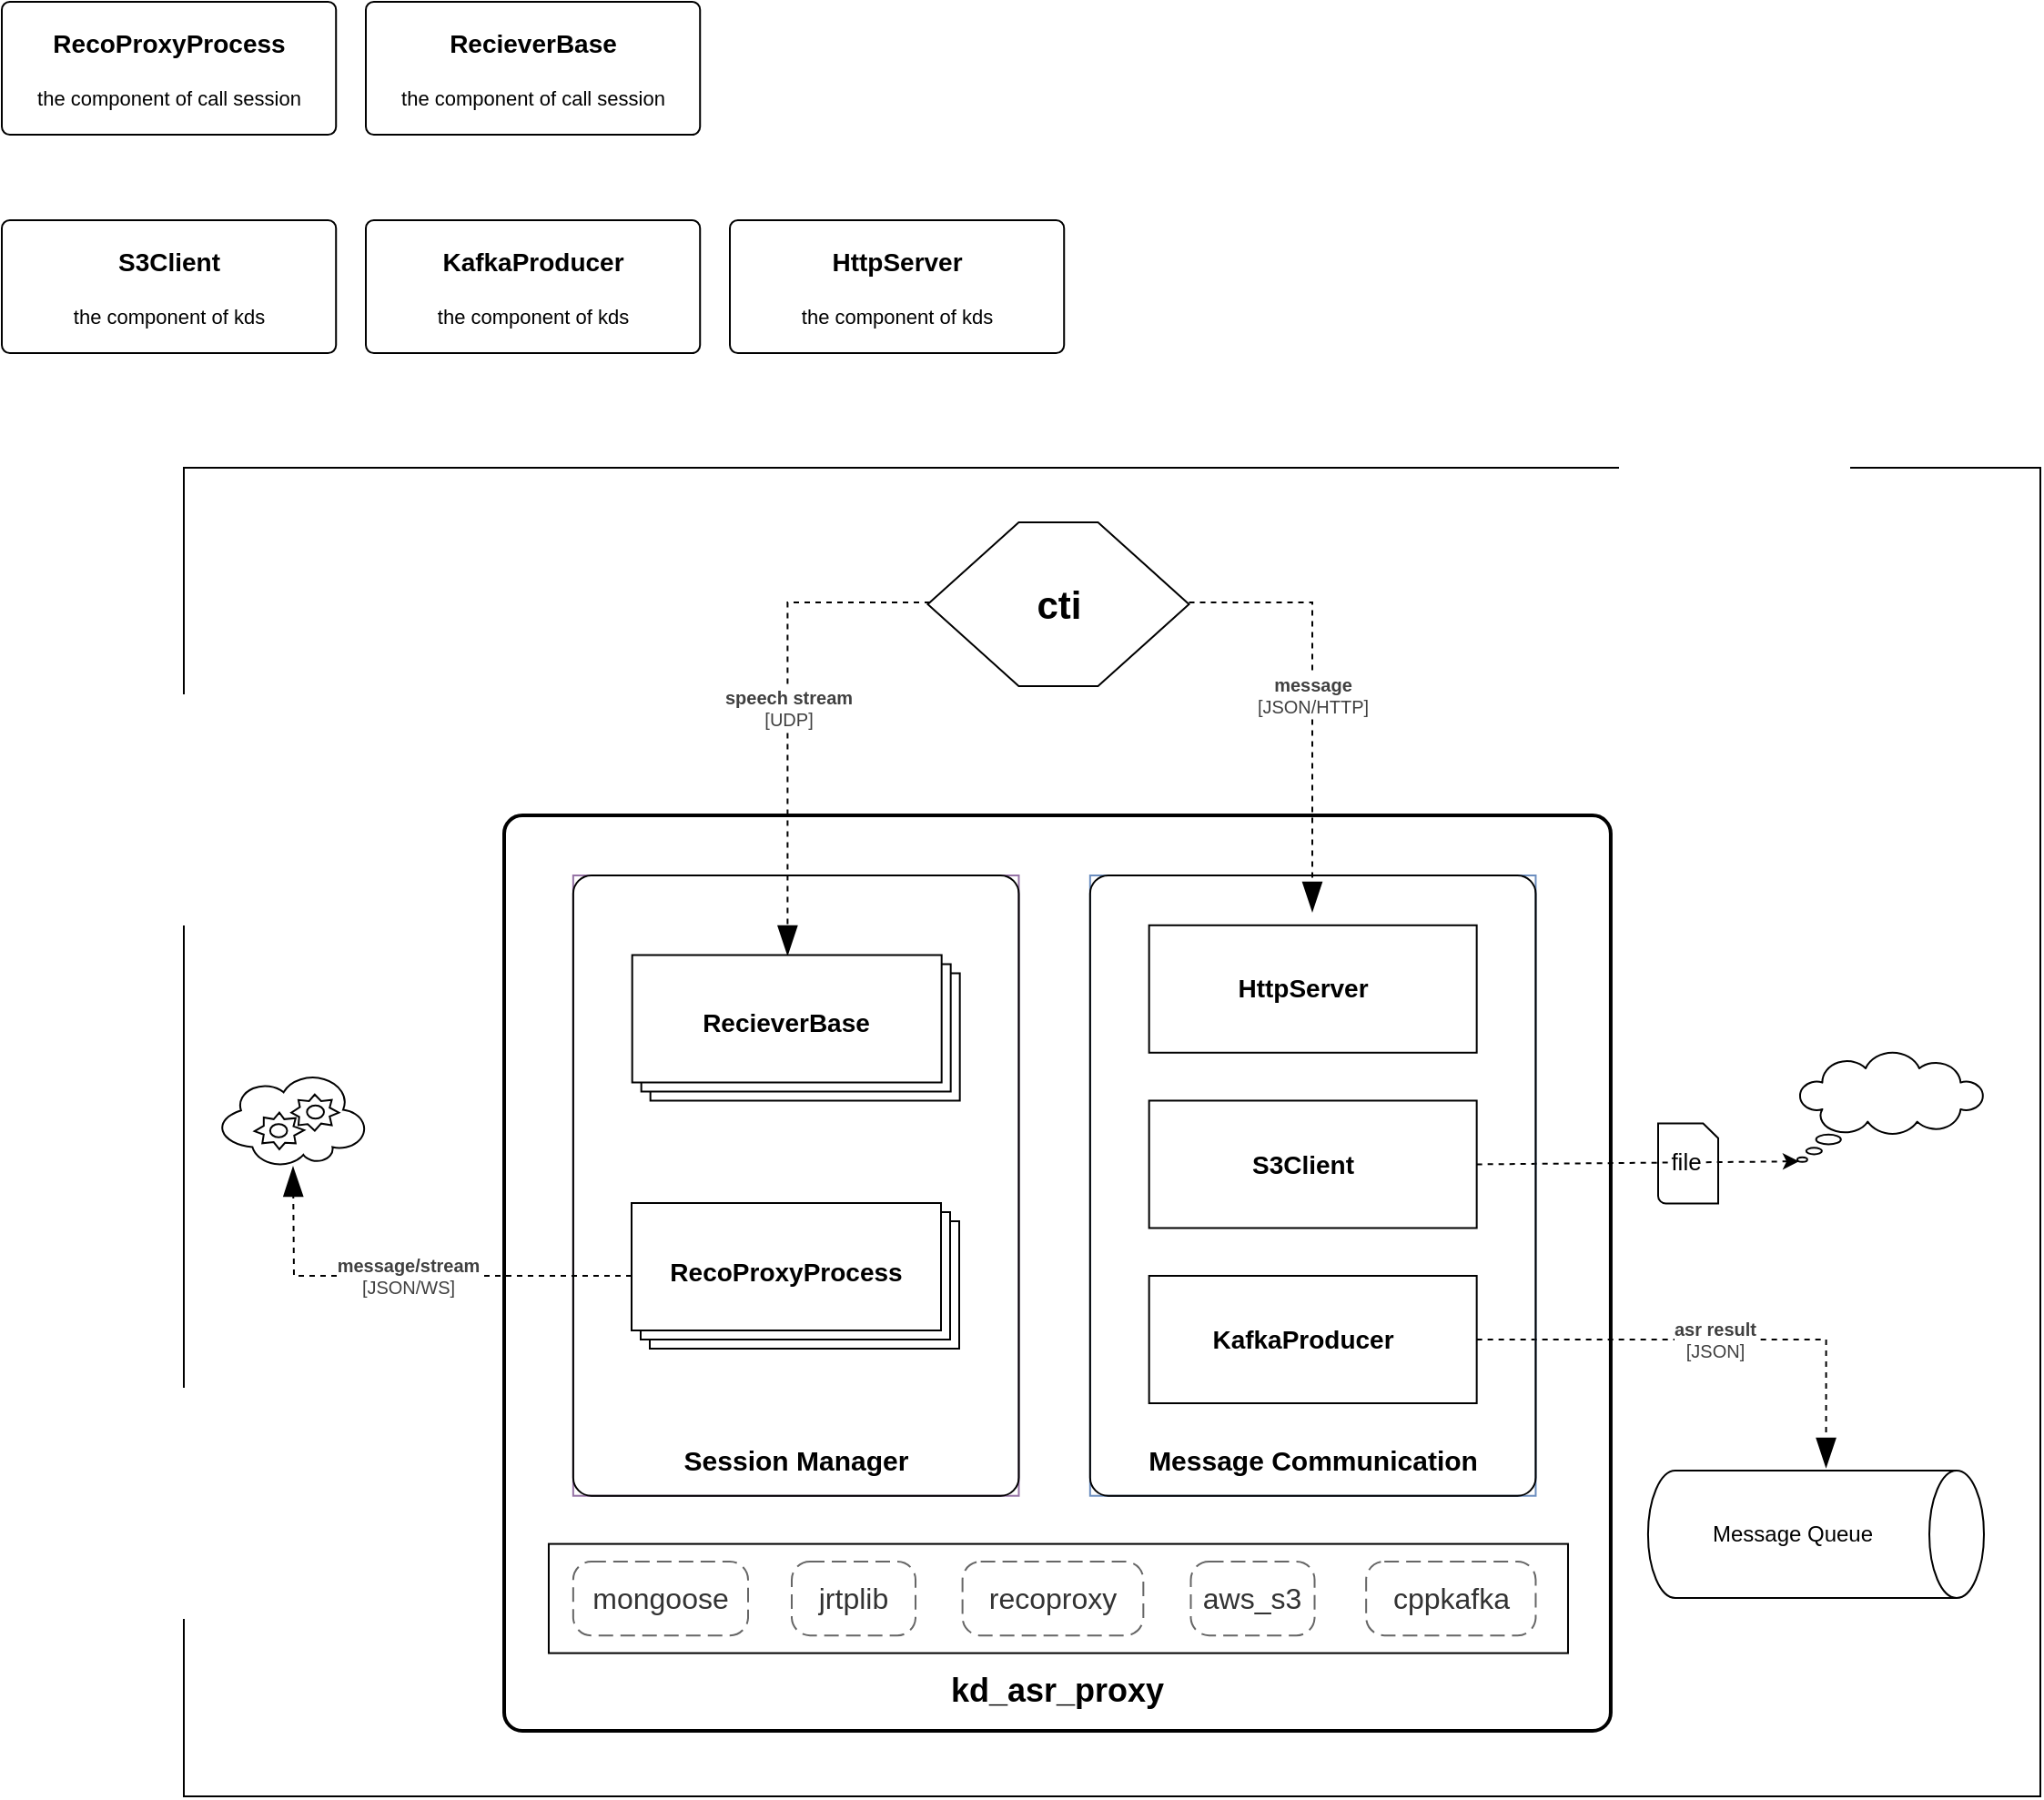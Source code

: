 <mxfile version="24.8.3" pages="2">
  <diagram id="FcgFu0vz0JYaBPYdQHOF" name="第 1 页">
    <mxGraphModel dx="1927" dy="-2390" grid="0" gridSize="10" guides="1" tooltips="1" connect="1" arrows="1" fold="1" page="0" pageScale="1" pageWidth="827" pageHeight="1169" math="0" shadow="0">
      <root>
        <mxCell id="0" />
        <mxCell id="1" parent="0" />
        <object placeholders="1" c4Name="RecoProxyProcess" c4Type="" c4Technology="" c4Description="the component of call session" label="&lt;font style=&quot;font-size: 14px&quot;&gt;&lt;b&gt;%c4Name%&lt;/b&gt;&lt;/font&gt;&lt;div&gt;&lt;/div&gt;&lt;br&gt;&lt;div&gt;&lt;font style=&quot;font-size: 11px&quot;&gt;%c4Description%&lt;/font&gt;&lt;/div&gt;" id="Rd5uu3zI1fm69IhhT_o3-8">
          <mxCell style="rounded=1;whiteSpace=wrap;html=1;labelBackgroundColor=none;align=center;arcSize=6;metaEdit=1;resizable=1;points=[[0.25,0,0],[0.5,0,0],[0.75,0,0],[1,0.25,0],[1,0.5,0],[1,0.75,0],[0.75,1,0],[0.5,1,0],[0.25,1,0],[0,0.75,0],[0,0.5,0],[0,0.25,0]];movable=1;rotatable=1;deletable=1;editable=1;locked=0;connectable=1;shadow=0;container=0;" parent="1" vertex="1">
            <mxGeometry x="-119.996" y="3519.995" width="183.612" height="73.042" as="geometry" />
          </mxCell>
        </object>
        <object placeholders="1" c4Name="HttpServer" c4Type="Component" c4Technology="mongoose" c4Description="the component of kds" label="&lt;font style=&quot;font-size: 14px&quot;&gt;&lt;b&gt;%c4Name%&lt;/b&gt;&lt;/font&gt;&lt;div&gt;&lt;/div&gt;&lt;br&gt;&lt;div&gt;&lt;font style=&quot;font-size: 11px&quot;&gt;%c4Description%&lt;/font&gt;&lt;/div&gt;" id="Rd5uu3zI1fm69IhhT_o3-12">
          <mxCell style="rounded=1;whiteSpace=wrap;html=1;labelBackgroundColor=none;align=center;arcSize=6;metaEdit=1;resizable=1;points=[[0.25,0,0],[0.5,0,0],[0.75,0,0],[1,0.25,0],[1,0.5,0],[1,0.75,0],[0.75,1,0],[0.5,1,0],[0.25,1,0],[0,0.75,0],[0,0.5,0],[0,0.25,0]];shadow=0;glass=0;movable=1;rotatable=1;deletable=1;editable=1;locked=0;connectable=1;container=0;" parent="1" vertex="1">
            <mxGeometry x="280.004" y="3639.998" width="183.612" height="73.042" as="geometry" />
          </mxCell>
        </object>
        <object placeholders="1" c4Name="S3Client" c4Type="Component" c4Technology="aws_s3" c4Description="the component of kds" label="&lt;font style=&quot;font-size: 14px&quot;&gt;&lt;b&gt;%c4Name%&lt;/b&gt;&lt;/font&gt;&lt;div&gt;&lt;/div&gt;&lt;br&gt;&lt;div&gt;&lt;font style=&quot;font-size: 11px&quot;&gt;%c4Description%&lt;/font&gt;&lt;/div&gt;" id="Rd5uu3zI1fm69IhhT_o3-13">
          <mxCell style="rounded=1;whiteSpace=wrap;html=1;labelBackgroundColor=none;align=center;arcSize=6;metaEdit=1;resizable=1;points=[[0.25,0,0],[0.5,0,0],[0.75,0,0],[1,0.25,0],[1,0.5,0],[1,0.75,0],[0.75,1,0],[0.5,1,0],[0.25,1,0],[0,0.75,0],[0,0.5,0],[0,0.25,0]];movable=1;rotatable=1;deletable=1;editable=1;locked=0;connectable=1;shadow=0;container=0;" parent="1" vertex="1">
            <mxGeometry x="-119.996" y="3639.997" width="183.612" height="73.042" as="geometry" />
          </mxCell>
        </object>
        <object placeholders="1" c4Name="KafkaProducer" c4Type="Component" c4Technology="cppkafka" c4Description="the component of kds" label="&lt;font style=&quot;font-size: 14px&quot;&gt;&lt;b&gt;%c4Name%&lt;/b&gt;&lt;/font&gt;&lt;div&gt;&lt;/div&gt;&lt;br&gt;&lt;div&gt;&lt;font style=&quot;font-size: 11px&quot;&gt;%c4Description%&lt;/font&gt;&lt;/div&gt;" id="Rd5uu3zI1fm69IhhT_o3-14">
          <mxCell style="rounded=1;whiteSpace=wrap;html=1;labelBackgroundColor=none;align=center;arcSize=6;metaEdit=1;resizable=1;points=[[0.25,0,0],[0.5,0,0],[0.75,0,0],[1,0.25,0],[1,0.5,0],[1,0.75,0],[0.75,1,0],[0.5,1,0],[0.25,1,0],[0,0.75,0],[0,0.5,0],[0,0.25,0]];movable=1;rotatable=1;deletable=1;editable=1;locked=0;connectable=1;shadow=0;container=0;" parent="1" vertex="1">
            <mxGeometry x="80.004" y="3639.996" width="183.612" height="73.042" as="geometry" />
          </mxCell>
        </object>
        <object c4Name="RecieverBase" c4Type="" c4Technology="" c4Description="the component of call session" label="&lt;font style=&quot;font-size: 14px&quot;&gt;&lt;b&gt;%c4Name%&lt;/b&gt;&lt;/font&gt;&lt;div&gt;&lt;/div&gt;&lt;br&gt;&lt;div&gt;&lt;font style=&quot;font-size: 11px&quot;&gt;%c4Description%&lt;/font&gt;&lt;/div&gt;" placeholders="1" id="Rd5uu3zI1fm69IhhT_o3-9">
          <mxCell style="rounded=1;whiteSpace=wrap;html=1;labelBackgroundColor=none;align=center;arcSize=6;metaEdit=1;resizable=1;points=[[0.25,0,0],[0.5,0,0],[0.75,0,0],[1,0.25,0],[1,0.5,0],[1,0.75,0],[0.75,1,0],[0.5,1,0],[0.25,1,0],[0,0.75,0],[0,0.5,0],[0,0.25,0]];movable=1;rotatable=1;deletable=1;editable=1;locked=0;connectable=1;shadow=0;container=0;" parent="1" vertex="1">
            <mxGeometry x="80.004" y="3519.999" width="183.612" height="73.042" as="geometry" />
          </mxCell>
        </object>
        <mxCell id="sqctIcfyv8TSOaibiN9--77" value="" style="group;movable=0;resizable=0;rotatable=0;deletable=0;editable=0;locked=1;connectable=0;" vertex="1" connectable="0" parent="1">
          <mxGeometry x="-20" y="3776" width="1020" height="730" as="geometry" />
        </mxCell>
        <mxCell id="sqctIcfyv8TSOaibiN9--28" value="" style="rounded=0;whiteSpace=wrap;html=1;movable=0;resizable=0;rotatable=0;deletable=0;editable=0;locked=1;connectable=0;" vertex="1" parent="sqctIcfyv8TSOaibiN9--77">
          <mxGeometry width="1020" height="730" as="geometry" />
        </mxCell>
        <mxCell id="sqctIcfyv8TSOaibiN9--76" value="" style="group;movable=0;resizable=0;rotatable=0;deletable=0;editable=0;locked=1;connectable=0;" vertex="1" connectable="0" parent="sqctIcfyv8TSOaibiN9--77">
          <mxGeometry x="20" y="30" width="969.005" height="664" as="geometry" />
        </mxCell>
        <object placeholders="1" c4Name="kd_asr_proxy" c4Type="KDS" c4Application="the knowdee service of asr proxy" label="&lt;font style=&quot;font-size: 18px&quot;&gt;&lt;span&gt;&lt;div style=&quot;&quot;&gt;%c4Name%&lt;/div&gt;&lt;/span&gt;&lt;/font&gt;&lt;div style=&quot;&quot;&gt;&lt;/div&gt;" id="Rd5uu3zI1fm69IhhT_o3-2">
          <mxCell style="rounded=1;fontSize=11;whiteSpace=wrap;html=1;arcSize=20;fillColor=default;strokeColor=default;fontColor=default;labelBackgroundColor=none;align=center;verticalAlign=bottom;labelBorderColor=none;spacingTop=0;spacing=10;metaEdit=1;rotatable=0;perimeter=rectanglePerimeter;labelPadding=0;allowArrows=0;connectable=0;expand=0;recursiveResize=0;editable=0;pointerEvents=0;absoluteArcSize=1;points=[[0.25,0,0],[0.5,0,0],[0.75,0,0],[1,0.25,0],[1,0.5,0],[1,0.75,0],[0.75,1,0],[0.5,1,0],[0.25,1,0],[0,0.75,0],[0,0.5,0],[0,0.25,0]];strokeWidth=2;fontStyle=1;movable=0;resizable=0;deletable=0;locked=1;container=0;" parent="sqctIcfyv8TSOaibiN9--76" vertex="1">
            <mxGeometry x="156" y="161" width="607.96" height="503" as="geometry" />
          </mxCell>
        </object>
        <mxCell id="sqctIcfyv8TSOaibiN9--32" value="" style="shadow=0;dashed=0;html=1;strokeColor=default;fillColor=default;labelPosition=center;verticalLabelPosition=bottom;verticalAlign=top;align=center;outlineConnect=0;shape=mxgraph.veeam.2d.file;labelBorderColor=default;movable=0;resizable=0;rotatable=0;deletable=0;editable=0;locked=1;connectable=0;" vertex="1" parent="sqctIcfyv8TSOaibiN9--76">
          <mxGeometry x="790" y="330.26" width="33" height="44" as="geometry" />
        </mxCell>
        <object placeholders="1" c4Name="Message Queue" c4Type="Container" c4Technology="Kafka" c4Description="Kafka" label="%c4Name%" id="sqctIcfyv8TSOaibiN9--4">
          <mxCell style="shape=cylinder3;size=15;direction=south;whiteSpace=wrap;boundedLbl=1;rounded=0;labelBackgroundColor=none;fillColor=default;fontSize=12;align=center;strokeColor=default;metaEdit=1;points=[[0.5,0,0],[1,0.25,0],[1,0.5,0],[1,0.75,0],[0.5,1,0],[0,0.75,0],[0,0.5,0],[0,0.25,0]];resizable=0;labelBorderColor=none;textShadow=0;html=1;movable=0;rotatable=0;deletable=0;editable=0;locked=1;connectable=0;container=0;" vertex="1" parent="sqctIcfyv8TSOaibiN9--76">
            <mxGeometry x="784.46" y="521" width="184.54" height="70" as="geometry" />
          </mxCell>
        </object>
        <object placeholders="1" c4Type="Relationship" c4Technology="JSON" c4Description="asr result" label="&lt;div style=&quot;text-align: left&quot;&gt;&lt;div style=&quot;text-align: center&quot;&gt;&lt;b&gt;%c4Description%&lt;/b&gt;&lt;/div&gt;&lt;div style=&quot;text-align: center&quot;&gt;[%c4Technology%]&lt;/div&gt;&lt;/div&gt;" id="sqctIcfyv8TSOaibiN9--6">
          <mxCell style="endArrow=blockThin;html=1;fontSize=10;fontColor=#404040;strokeWidth=1;endFill=1;strokeColor=default;elbow=vertical;metaEdit=1;endSize=14;startSize=14;jumpStyle=arc;jumpSize=16;rounded=0;edgeStyle=orthogonalEdgeStyle;entryX=-0.022;entryY=0.47;entryDx=0;entryDy=0;entryPerimeter=0;dashed=1;movable=0;resizable=0;rotatable=0;deletable=0;editable=0;locked=1;connectable=0;exitX=1;exitY=0.5;exitDx=0;exitDy=0;" edge="1" parent="sqctIcfyv8TSOaibiN9--76" source="sqctIcfyv8TSOaibiN9--70" target="sqctIcfyv8TSOaibiN9--4">
            <mxGeometry width="240" relative="1" as="geometry">
              <mxPoint x="690" y="451" as="sourcePoint" />
              <mxPoint x="938.243" y="451" as="targetPoint" />
            </mxGeometry>
          </mxCell>
        </object>
        <mxCell id="sqctIcfyv8TSOaibiN9--7" value="" style="whiteSpace=wrap;html=1;shape=mxgraph.basic.cloud_callout;fillColor=default;strokeColor=default;movable=0;resizable=0;rotatable=0;deletable=0;editable=0;locked=1;connectable=0;container=0;" vertex="1" parent="sqctIcfyv8TSOaibiN9--76">
          <mxGeometry x="866.483" y="291.39" width="102.522" height="60" as="geometry" />
        </mxCell>
        <mxCell id="sqctIcfyv8TSOaibiN9--18" value="" style="endArrow=classic;html=1;rounded=0;dashed=1;movable=0;resizable=0;rotatable=0;deletable=0;editable=0;locked=1;connectable=0;entryX=0.01;entryY=0.995;entryDx=0;entryDy=0;entryPerimeter=0;exitX=1;exitY=0.5;exitDx=0;exitDy=0;" edge="1" parent="sqctIcfyv8TSOaibiN9--76" source="sqctIcfyv8TSOaibiN9--66" target="sqctIcfyv8TSOaibiN9--7">
          <mxGeometry relative="1" as="geometry">
            <mxPoint x="692.14" y="354" as="sourcePoint" />
            <mxPoint x="850" y="354" as="targetPoint" />
          </mxGeometry>
        </mxCell>
        <mxCell id="sqctIcfyv8TSOaibiN9--19" value="&lt;font style=&quot;font-size: 13px;&quot;&gt;file&lt;/font&gt;" style="edgeLabel;resizable=0;html=1;;align=center;verticalAlign=middle;movable=0;rotatable=0;deletable=0;editable=0;locked=1;connectable=0;container=0;" connectable="0" vertex="1" parent="sqctIcfyv8TSOaibiN9--18">
          <mxGeometry relative="1" as="geometry">
            <mxPoint x="26" y="-1" as="offset" />
          </mxGeometry>
        </mxCell>
        <object placeholders="1" c4Name="mongoose" c4Type="ContainerScopeBoundary" c4Application="Container" label="&lt;font style=&quot;font-size: 16px&quot;&gt;&lt;span&gt;&lt;div style=&quot;&quot;&gt;%c4Name%&lt;/div&gt;&lt;/span&gt;&lt;/font&gt;&lt;div style=&quot;&quot;&gt;&lt;/div&gt;" id="Rd5uu3zI1fm69IhhT_o3-3">
          <mxCell style="rounded=1;fontSize=11;whiteSpace=wrap;html=1;dashed=1;arcSize=20;fillColor=none;strokeColor=#666666;fontColor=#333333;labelBackgroundColor=none;align=center;verticalAlign=middle;labelBorderColor=none;spacingTop=0;spacing=10;dashPattern=8 4;metaEdit=1;rotatable=0;perimeter=rectanglePerimeter;noLabel=0;labelPadding=0;allowArrows=0;connectable=0;expand=0;recursiveResize=0;editable=0;pointerEvents=0;absoluteArcSize=1;points=[[0.25,0,0],[0.5,0,0],[0.75,0,0],[1,0.25,0],[1,0.5,0],[1,0.75,0],[0.75,1,0],[0.5,1,0],[0.25,1,0],[0,0.75,0],[0,0.5,0],[0,0.25,0]];fontStyle=0;movable=0;resizable=0;deletable=0;locked=1;container=0;" parent="sqctIcfyv8TSOaibiN9--76" vertex="1">
            <mxGeometry x="193.93" y="571" width="96.07" height="40.59" as="geometry" />
          </mxCell>
        </object>
        <object placeholders="1" c4Name="cppkafka" c4Type="ContainerScopeBoundary" c4Application="Container" label="&lt;font style=&quot;font-size: 16px&quot;&gt;&lt;span&gt;&lt;div style=&quot;&quot;&gt;%c4Name%&lt;/div&gt;&lt;/span&gt;&lt;/font&gt;&lt;div style=&quot;&quot;&gt;&lt;/div&gt;" id="Rd5uu3zI1fm69IhhT_o3-4">
          <mxCell style="rounded=1;fontSize=11;whiteSpace=wrap;html=1;dashed=1;arcSize=20;fillColor=none;strokeColor=#666666;fontColor=#333333;labelBackgroundColor=none;align=center;verticalAlign=middle;labelBorderColor=none;spacingTop=0;spacing=10;dashPattern=8 4;metaEdit=1;rotatable=0;perimeter=rectanglePerimeter;noLabel=0;labelPadding=0;allowArrows=0;connectable=0;expand=0;recursiveResize=0;editable=0;pointerEvents=0;absoluteArcSize=1;points=[[0.25,0,0],[0.5,0,0],[0.75,0,0],[1,0.25,0],[1,0.5,0],[1,0.75,0],[0.75,1,0],[0.5,1,0],[0.25,1,0],[0,0.75,0],[0,0.5,0],[0,0.25,0]];fontStyle=0;movable=0;resizable=0;deletable=0;locked=1;container=0;" parent="sqctIcfyv8TSOaibiN9--76" vertex="1">
            <mxGeometry x="629.58" y="571" width="93.16" height="40.59" as="geometry" />
          </mxCell>
        </object>
        <object placeholders="1" c4Name="recoproxy" c4Type="ContainerScopeBoundary" c4Application="Container" label="&lt;font style=&quot;font-size: 16px&quot;&gt;&lt;span&gt;&lt;div style=&quot;&quot;&gt;%c4Name%&lt;/div&gt;&lt;/span&gt;&lt;/font&gt;&lt;div style=&quot;&quot;&gt;&lt;/div&gt;" id="Rd5uu3zI1fm69IhhT_o3-5">
          <mxCell style="rounded=1;fontSize=11;whiteSpace=wrap;html=1;dashed=1;arcSize=20;fillColor=none;strokeColor=#666666;fontColor=#333333;labelBackgroundColor=none;align=center;verticalAlign=middle;labelBorderColor=none;spacingTop=0;spacing=10;dashPattern=8 4;metaEdit=1;rotatable=0;perimeter=rectanglePerimeter;noLabel=0;labelPadding=0;allowArrows=0;connectable=0;expand=0;recursiveResize=0;editable=0;pointerEvents=0;absoluteArcSize=1;points=[[0.25,0,0],[0.5,0,0],[0.75,0,0],[1,0.25,0],[1,0.5,0],[1,0.75,0],[0.75,1,0],[0.5,1,0],[0.25,1,0],[0,0.75,0],[0,0.5,0],[0,0.25,0]];fontStyle=0;movable=0;resizable=0;deletable=0;locked=1;container=0;" parent="sqctIcfyv8TSOaibiN9--76" vertex="1">
            <mxGeometry x="407.81" y="571" width="99.36" height="40.59" as="geometry" />
          </mxCell>
        </object>
        <object placeholders="1" c4Name="jrtplib" c4Type="ContainerScopeBoundary" c4Application="Container" label="&lt;font style=&quot;font-size: 16px&quot;&gt;&lt;span&gt;&lt;div style=&quot;&quot;&gt;%c4Name%&lt;/div&gt;&lt;/span&gt;&lt;/font&gt;&lt;div style=&quot;&quot;&gt;&lt;/div&gt;" id="Rd5uu3zI1fm69IhhT_o3-6">
          <mxCell style="rounded=1;fontSize=11;whiteSpace=wrap;html=1;dashed=1;arcSize=20;fillColor=none;strokeColor=#666666;fontColor=#333333;labelBackgroundColor=none;align=center;verticalAlign=middle;labelBorderColor=none;spacingTop=0;spacing=10;dashPattern=8 4;metaEdit=1;rotatable=0;perimeter=rectanglePerimeter;noLabel=0;labelPadding=0;allowArrows=0;connectable=0;expand=0;recursiveResize=0;editable=0;pointerEvents=0;absoluteArcSize=1;points=[[0.25,0,0],[0.5,0,0],[0.75,0,0],[1,0.25,0],[1,0.5,0],[1,0.75,0],[0.75,1,0],[0.5,1,0],[0.25,1,0],[0,0.75,0],[0,0.5,0],[0,0.25,0]];fontStyle=0;movable=0;resizable=0;deletable=0;locked=1;container=0;" parent="sqctIcfyv8TSOaibiN9--76" vertex="1">
            <mxGeometry x="314.004" y="571" width="68.003" height="40.59" as="geometry" />
          </mxCell>
        </object>
        <mxCell id="Rd5uu3zI1fm69IhhT_o3-7" value="" style="group;align=center;movable=0;resizable=0;rotatable=0;deletable=0;editable=0;locked=1;connectable=0;fillColor=none;strokeColor=#9673a6;container=0;" parent="sqctIcfyv8TSOaibiN9--76" vertex="1" connectable="0">
          <mxGeometry x="193.932" y="194.001" width="244.817" height="340.861" as="geometry" />
        </mxCell>
        <object placeholders="1" c4Name="Session Manager" c4Type="session manager" c4Application="session manager" label="&lt;font style=&quot;font-size: 15px&quot;&gt;&lt;b&gt;&lt;div style=&quot;&quot;&gt;%c4Name%&lt;/div&gt;&lt;/b&gt;&lt;/font&gt;&lt;div style=&quot;&quot;&gt;&lt;/div&gt;" id="Rd5uu3zI1fm69IhhT_o3-10">
          <mxCell style="rounded=1;fontSize=11;whiteSpace=wrap;html=1;arcSize=20;fillColor=none;strokeColor=default;fontColor=default;labelBackgroundColor=none;align=center;verticalAlign=bottom;labelBorderColor=none;spacingTop=0;spacing=10;metaEdit=1;rotatable=0;perimeter=rectanglePerimeter;labelPadding=0;allowArrows=0;connectable=0;expand=0;recursiveResize=0;editable=0;pointerEvents=0;absoluteArcSize=1;points=[[0.25,0,0],[0.5,0,0],[0.75,0,0],[1,0.25,0],[1,0.5,0],[1,0.75,0],[0.75,1,0],[0.5,1,0],[0.25,1,0],[0,0.75,0],[0,0.5,0],[0,0.25,0]];movable=0;resizable=0;deletable=0;locked=1;shadow=0;container=0;" parent="sqctIcfyv8TSOaibiN9--76" vertex="1">
            <mxGeometry x="193.932" y="194.001" width="244.817" height="340.861" as="geometry" />
          </mxCell>
        </object>
        <mxCell id="Rd5uu3zI1fm69IhhT_o3-11" value="" style="group;movable=0;resizable=0;rotatable=0;deletable=0;editable=0;locked=1;connectable=0;fillColor=none;strokeColor=#6c8ebf;container=0;" parent="sqctIcfyv8TSOaibiN9--76" vertex="1" connectable="0">
          <mxGeometry x="477.921" y="194.001" width="244.817" height="340.861" as="geometry" />
        </mxCell>
        <object placeholders="1" c4Name="Message Communication" c4Type="IO" c4Application="Message/Data IO" label="&lt;font style=&quot;font-size: 15px&quot;&gt;&lt;b&gt;&lt;div style=&quot;&quot;&gt;%c4Name%&lt;/div&gt;&lt;/b&gt;&lt;/font&gt;&lt;div style=&quot;&quot;&gt;&lt;/div&gt;" id="Rd5uu3zI1fm69IhhT_o3-15">
          <mxCell style="rounded=1;fontSize=11;whiteSpace=wrap;html=1;arcSize=20;fillColor=none;strokeColor=default;fontColor=default;labelBackgroundColor=none;align=center;verticalAlign=bottom;labelBorderColor=none;spacingTop=0;spacing=10;metaEdit=1;rotatable=0;perimeter=rectanglePerimeter;labelPadding=0;allowArrows=0;connectable=0;expand=0;recursiveResize=0;editable=0;pointerEvents=0;absoluteArcSize=1;points=[[0.25,0,0],[0.5,0,0],[0.75,0,0],[1,0.25,0],[1,0.5,0],[1,0.75,0],[0.75,1,0],[0.5,1,0],[0.25,1,0],[0,0.75,0],[0,0.5,0],[0,0.25,0]];movable=0;resizable=0;deletable=0;locked=1;shadow=0;container=0;" parent="sqctIcfyv8TSOaibiN9--76" vertex="1">
            <mxGeometry x="477.921" y="194.001" width="244.817" height="340.861" as="geometry" />
          </mxCell>
        </object>
        <mxCell id="sqctIcfyv8TSOaibiN9--30" value="" style="group;movable=0;resizable=0;rotatable=0;deletable=0;editable=0;locked=1;connectable=0;" vertex="1" connectable="0" parent="sqctIcfyv8TSOaibiN9--76">
          <mxGeometry x="388.725" width="143.531" height="90" as="geometry" />
        </mxCell>
        <object placeholders="1" c4Name="CTI" c4Type="Container" c4Technology="Micronaut" c4Description="caller" label="" id="sqctIcfyv8TSOaibiN9--14">
          <mxCell style="shape=hexagon;size=50;perimeter=hexagonPerimeter2;whiteSpace=wrap;html=1;fixedSize=1;rounded=0;labelBackgroundColor=default;fillColor=default;fontSize=12;fontColor=default;align=center;strokeColor=default;metaEdit=1;points=[[0.5,0,0],[1,0.25,0],[1,0.5,0],[1,0.75,0],[0.5,1,0],[0,0.75,0],[0,0.5,0],[0,0.25,0]];resizable=0;movable=0;rotatable=0;deletable=0;editable=0;locked=1;connectable=0;gradientColor=none;shadow=0;fillStyle=solid;labelBorderColor=default;textShadow=0;container=0;" vertex="1" parent="sqctIcfyv8TSOaibiN9--30">
            <mxGeometry width="143.531" height="90" as="geometry" />
          </mxCell>
        </object>
        <mxCell id="sqctIcfyv8TSOaibiN9--15" value="&lt;b&gt;&lt;font style=&quot;font-size: 21px;&quot;&gt;cti&lt;/font&gt;&lt;/b&gt;" style="text;html=1;align=center;verticalAlign=middle;whiteSpace=wrap;rounded=0;movable=0;resizable=0;rotatable=0;deletable=0;editable=0;locked=1;connectable=0;container=0;" vertex="1" parent="sqctIcfyv8TSOaibiN9--30">
          <mxGeometry x="41.009" y="30" width="61.513" height="30" as="geometry" />
        </mxCell>
        <object placeholders="1" c4Type="Relationship" c4Technology="JSON/HTTP" c4Description="message" label="&lt;div style=&quot;text-align: left&quot;&gt;&lt;div style=&quot;text-align: center&quot;&gt;&lt;b&gt;%c4Description%&lt;/b&gt;&lt;/div&gt;&lt;div style=&quot;text-align: center&quot;&gt;[%c4Technology%]&lt;/div&gt;&lt;/div&gt;" id="sqctIcfyv8TSOaibiN9--40">
          <mxCell style="endArrow=blockThin;html=1;fontSize=10;fontColor=#404040;strokeWidth=1;endFill=1;strokeColor=default;elbow=vertical;metaEdit=1;endSize=14;startSize=14;jumpStyle=arc;jumpSize=16;rounded=0;edgeStyle=orthogonalEdgeStyle;dashed=1;movable=0;resizable=0;rotatable=0;deletable=0;editable=0;locked=1;connectable=0;" edge="1" parent="sqctIcfyv8TSOaibiN9--76">
            <mxGeometry width="240" relative="1" as="geometry">
              <mxPoint x="532.26" y="44" as="sourcePoint" />
              <mxPoint x="600" y="214" as="targetPoint" />
              <Array as="points">
                <mxPoint x="600" y="44" />
              </Array>
            </mxGeometry>
          </mxCell>
        </object>
        <mxCell id="sqctIcfyv8TSOaibiN9--43" value="" style="rounded=0;whiteSpace=wrap;html=1;fillColor=none;movable=0;resizable=0;rotatable=0;deletable=0;editable=0;locked=1;connectable=0;" vertex="1" parent="sqctIcfyv8TSOaibiN9--76">
          <mxGeometry x="180.49" y="561.3" width="560" height="60" as="geometry" />
        </mxCell>
        <object placeholders="1" c4Type="Relationship" c4Technology="UDP" c4Description="speech stream" label="&lt;div style=&quot;text-align: left&quot;&gt;&lt;div style=&quot;text-align: center&quot;&gt;&lt;b&gt;%c4Description%&lt;/b&gt;&lt;/div&gt;&lt;div style=&quot;text-align: center&quot;&gt;[%c4Technology%]&lt;/div&gt;&lt;/div&gt;" id="sqctIcfyv8TSOaibiN9--42">
          <mxCell style="endArrow=blockThin;html=1;fontSize=10;fontColor=#404040;strokeWidth=1;endFill=1;strokeColor=default;elbow=vertical;metaEdit=1;endSize=14;startSize=14;jumpStyle=arc;jumpSize=16;rounded=0;edgeStyle=orthogonalEdgeStyle;dashed=1;entryX=0.5;entryY=0;entryDx=0;entryDy=0;entryPerimeter=0;movable=0;resizable=0;rotatable=0;deletable=0;editable=0;locked=1;connectable=0;" edge="1" parent="sqctIcfyv8TSOaibiN9--76">
            <mxGeometry width="240" relative="1" as="geometry">
              <mxPoint x="390" y="44" as="sourcePoint" />
              <mxPoint x="311.7" y="238" as="targetPoint" />
              <Array as="points">
                <mxPoint x="312" y="44" />
              </Array>
            </mxGeometry>
          </mxCell>
        </object>
        <object placeholders="1" c4Name="aws_s3" c4Type="ContainerScopeBoundary" c4Application="Container" label="&lt;font style=&quot;font-size: 16px&quot;&gt;&lt;span&gt;&lt;div style=&quot;&quot;&gt;%c4Name%&lt;/div&gt;&lt;/span&gt;&lt;/font&gt;&lt;div style=&quot;&quot;&gt;&lt;/div&gt;" id="sqctIcfyv8TSOaibiN9--44">
          <mxCell style="rounded=1;fontSize=11;whiteSpace=wrap;html=1;dashed=1;arcSize=20;fillColor=none;strokeColor=#666666;fontColor=#333333;labelBackgroundColor=none;align=center;verticalAlign=middle;labelBorderColor=none;spacingTop=0;spacing=10;dashPattern=8 4;metaEdit=1;rotatable=0;perimeter=rectanglePerimeter;noLabel=0;labelPadding=0;allowArrows=0;connectable=0;expand=0;recursiveResize=0;editable=0;pointerEvents=0;absoluteArcSize=1;points=[[0.25,0,0],[0.5,0,0],[0.75,0,0],[1,0.25,0],[1,0.5,0],[1,0.75,0],[0.75,1,0],[0.5,1,0],[0.25,1,0],[0,0.75,0],[0,0.5,0],[0,0.25,0]];fontStyle=0;movable=0;resizable=0;deletable=0;locked=1;container=0;" vertex="1" parent="sqctIcfyv8TSOaibiN9--76">
            <mxGeometry x="533.254" y="571" width="68.003" height="40.59" as="geometry" />
          </mxCell>
        </object>
        <mxCell id="sqctIcfyv8TSOaibiN9--57" value="" style="group;movable=0;resizable=0;rotatable=0;deletable=0;editable=0;locked=1;connectable=0;" vertex="1" connectable="0" parent="sqctIcfyv8TSOaibiN9--76">
          <mxGeometry x="226.34" y="237.74" width="180" height="80" as="geometry" />
        </mxCell>
        <mxCell id="sqctIcfyv8TSOaibiN9--55" value="" style="verticalLabelPosition=bottom;verticalAlign=top;html=1;shape=mxgraph.basic.layered_rect;dx=10;outlineConnect=0;whiteSpace=wrap;movable=0;resizable=0;rotatable=0;deletable=0;editable=0;locked=1;connectable=0;" vertex="1" parent="sqctIcfyv8TSOaibiN9--57">
          <mxGeometry width="180" height="80" as="geometry" />
        </mxCell>
        <mxCell id="sqctIcfyv8TSOaibiN9--56" value="&lt;font style=&quot;font-size: 14px;&quot;&gt;&lt;b&gt;RecieverBase&lt;/b&gt;&lt;/font&gt;" style="text;html=1;align=center;verticalAlign=middle;whiteSpace=wrap;rounded=0;movable=0;resizable=0;rotatable=0;deletable=0;editable=0;locked=1;connectable=0;" vertex="1" parent="sqctIcfyv8TSOaibiN9--57">
          <mxGeometry x="20" y="20" width="130" height="35" as="geometry" />
        </mxCell>
        <mxCell id="sqctIcfyv8TSOaibiN9--58" value="" style="group;movable=0;resizable=0;rotatable=0;deletable=0;editable=0;locked=1;connectable=0;" vertex="1" connectable="0" parent="sqctIcfyv8TSOaibiN9--76">
          <mxGeometry x="226.0" y="374" width="180" height="80" as="geometry" />
        </mxCell>
        <mxCell id="sqctIcfyv8TSOaibiN9--59" value="" style="verticalLabelPosition=bottom;verticalAlign=top;html=1;shape=mxgraph.basic.layered_rect;dx=10;outlineConnect=0;whiteSpace=wrap;movable=0;resizable=0;rotatable=0;deletable=0;editable=0;locked=1;connectable=0;" vertex="1" parent="sqctIcfyv8TSOaibiN9--58">
          <mxGeometry width="180" height="80" as="geometry" />
        </mxCell>
        <mxCell id="sqctIcfyv8TSOaibiN9--60" value="&lt;font style=&quot;font-size: 14px;&quot;&gt;&lt;b&gt;RecoProxyProcess&lt;/b&gt;&lt;/font&gt;" style="text;html=1;align=center;verticalAlign=middle;whiteSpace=wrap;rounded=0;movable=0;resizable=0;rotatable=0;deletable=0;editable=0;locked=1;connectable=0;" vertex="1" parent="sqctIcfyv8TSOaibiN9--58">
          <mxGeometry x="20" y="20" width="130" height="35" as="geometry" />
        </mxCell>
        <mxCell id="sqctIcfyv8TSOaibiN9--64" value="" style="group;movable=0;resizable=0;rotatable=0;deletable=0;editable=0;locked=1;connectable=0;" vertex="1" connectable="0" parent="sqctIcfyv8TSOaibiN9--76">
          <mxGeometry x="510.33" y="221.39" width="180" height="70" as="geometry" />
        </mxCell>
        <mxCell id="sqctIcfyv8TSOaibiN9--61" value="" style="rounded=0;whiteSpace=wrap;html=1;movable=0;resizable=0;rotatable=0;deletable=0;editable=0;locked=1;connectable=0;" vertex="1" parent="sqctIcfyv8TSOaibiN9--64">
          <mxGeometry width="180" height="70" as="geometry" />
        </mxCell>
        <mxCell id="sqctIcfyv8TSOaibiN9--62" value="&lt;b&gt;&lt;font style=&quot;font-size: 14px;&quot;&gt;HttpServer&lt;/font&gt;&lt;/b&gt;" style="text;html=1;align=center;verticalAlign=middle;whiteSpace=wrap;rounded=0;movable=0;resizable=0;rotatable=0;deletable=0;editable=0;locked=1;connectable=0;" vertex="1" parent="sqctIcfyv8TSOaibiN9--64">
          <mxGeometry x="30" y="20" width="110" height="30" as="geometry" />
        </mxCell>
        <mxCell id="sqctIcfyv8TSOaibiN9--65" value="" style="group;movable=0;resizable=0;rotatable=0;deletable=0;editable=0;locked=1;connectable=0;" vertex="1" connectable="0" parent="sqctIcfyv8TSOaibiN9--76">
          <mxGeometry x="510.33" y="317.74" width="180" height="70" as="geometry" />
        </mxCell>
        <mxCell id="sqctIcfyv8TSOaibiN9--66" value="" style="rounded=0;whiteSpace=wrap;html=1;movable=0;resizable=0;rotatable=0;deletable=0;editable=0;locked=1;connectable=0;" vertex="1" parent="sqctIcfyv8TSOaibiN9--65">
          <mxGeometry width="180" height="70" as="geometry" />
        </mxCell>
        <mxCell id="sqctIcfyv8TSOaibiN9--67" value="&lt;span style=&quot;font-size: 14px;&quot;&gt;&lt;b&gt;S3Client&lt;/b&gt;&lt;/span&gt;" style="text;html=1;align=center;verticalAlign=middle;whiteSpace=wrap;rounded=0;movable=0;resizable=0;rotatable=0;deletable=0;editable=0;locked=1;connectable=0;" vertex="1" parent="sqctIcfyv8TSOaibiN9--65">
          <mxGeometry x="30" y="20" width="110" height="30" as="geometry" />
        </mxCell>
        <mxCell id="sqctIcfyv8TSOaibiN9--69" value="" style="group;movable=0;resizable=0;rotatable=0;deletable=0;editable=0;locked=1;connectable=0;" vertex="1" connectable="0" parent="sqctIcfyv8TSOaibiN9--76">
          <mxGeometry x="510.33" y="414" width="180" height="70" as="geometry" />
        </mxCell>
        <mxCell id="sqctIcfyv8TSOaibiN9--70" value="" style="rounded=0;whiteSpace=wrap;html=1;movable=0;resizable=0;rotatable=0;deletable=0;editable=0;locked=1;connectable=0;" vertex="1" parent="sqctIcfyv8TSOaibiN9--69">
          <mxGeometry width="180" height="70" as="geometry" />
        </mxCell>
        <mxCell id="sqctIcfyv8TSOaibiN9--71" value="&lt;span style=&quot;font-size: 14px;&quot;&gt;&lt;b&gt;KafkaProducer&lt;/b&gt;&lt;/span&gt;" style="text;html=1;align=center;verticalAlign=middle;whiteSpace=wrap;rounded=0;movable=0;resizable=0;rotatable=0;deletable=0;editable=0;locked=1;connectable=0;" vertex="1" parent="sqctIcfyv8TSOaibiN9--69">
          <mxGeometry x="30" y="20" width="110" height="30" as="geometry" />
        </mxCell>
        <mxCell id="sqctIcfyv8TSOaibiN9--73" value="" style="verticalLabelPosition=bottom;html=1;verticalAlign=top;align=center;strokeColor=default;fillColor=default;shape=mxgraph.azure.cloud_service;movable=0;resizable=0;rotatable=0;deletable=0;editable=0;locked=1;connectable=0;" vertex="1" parent="sqctIcfyv8TSOaibiN9--76">
          <mxGeometry y="303.39" width="80" height="50" as="geometry" />
        </mxCell>
        <object placeholders="1" c4Type="Relationship" c4Technology="JSON/WS" c4Description="message/stream" label="&lt;div style=&quot;text-align: left&quot;&gt;&lt;div style=&quot;text-align: center&quot;&gt;&lt;b&gt;%c4Description%&lt;/b&gt;&lt;/div&gt;&lt;div style=&quot;text-align: center&quot;&gt;[%c4Technology%]&lt;/div&gt;&lt;/div&gt;" id="sqctIcfyv8TSOaibiN9--75">
          <mxCell style="endArrow=blockThin;html=1;fontSize=10;fontColor=#404040;strokeWidth=1;endFill=1;strokeColor=default;elbow=vertical;metaEdit=1;endSize=14;startSize=14;jumpStyle=arc;jumpSize=16;rounded=0;edgeStyle=orthogonalEdgeStyle;dashed=1;movable=0;resizable=0;rotatable=0;deletable=0;editable=0;locked=1;connectable=0;" edge="1" parent="sqctIcfyv8TSOaibiN9--76" source="sqctIcfyv8TSOaibiN9--59">
            <mxGeometry width="240" relative="1" as="geometry">
              <mxPoint x="220" y="414" as="sourcePoint" />
              <mxPoint x="40" y="354" as="targetPoint" />
            </mxGeometry>
          </mxCell>
        </object>
      </root>
    </mxGraphModel>
  </diagram>
  <diagram id="Z3x1nlHEQ_CzdSzoHB-U" name="第 2 页">
    <mxGraphModel dx="1562" dy="-1528" grid="1" gridSize="10" guides="1" tooltips="1" connect="1" arrows="1" fold="1" page="1" pageScale="1" pageWidth="827" pageHeight="1169" math="0" shadow="0">
      <root>
        <mxCell id="0" />
        <mxCell id="1" parent="0" />
        <mxCell id="72-cYwAtBe6HvrxNxAhL-37" value="" style="group" vertex="1" connectable="0" parent="1">
          <mxGeometry x="124" y="2800" width="580" height="450" as="geometry" />
        </mxCell>
        <mxCell id="72-cYwAtBe6HvrxNxAhL-2" value="" style="rounded=0;whiteSpace=wrap;html=1;fillColor=default;movable=1;resizable=1;rotatable=1;deletable=1;editable=1;locked=0;connectable=1;container=0;" vertex="1" parent="72-cYwAtBe6HvrxNxAhL-37">
          <mxGeometry width="580" height="450" as="geometry" />
        </mxCell>
        <mxCell id="72-cYwAtBe6HvrxNxAhL-34" value="matrix(1x3x224x224)" style="text;html=1;align=center;verticalAlign=middle;whiteSpace=wrap;rounded=0;rotation=90;movable=1;resizable=1;rotatable=1;deletable=1;editable=1;locked=0;connectable=1;container=0;" vertex="1" parent="72-cYwAtBe6HvrxNxAhL-37">
          <mxGeometry x="127" y="130" width="140" height="30" as="geometry" />
        </mxCell>
        <mxCell id="72-cYwAtBe6HvrxNxAhL-35" value="matrix(1x512)" style="text;html=1;align=center;verticalAlign=middle;whiteSpace=wrap;rounded=0;rotation=90;movable=1;resizable=1;rotatable=1;deletable=1;editable=1;locked=0;connectable=1;container=0;" vertex="1" parent="72-cYwAtBe6HvrxNxAhL-37">
          <mxGeometry x="335" y="149" width="86" height="30" as="geometry" />
        </mxCell>
        <mxCell id="72-cYwAtBe6HvrxNxAhL-36" value="image(within 1920x1080)" style="text;html=1;align=center;verticalAlign=middle;resizable=1;points=[];autosize=1;strokeColor=none;fillColor=none;movable=1;rotatable=1;deletable=1;editable=1;locked=0;connectable=1;container=0;" vertex="1" parent="72-cYwAtBe6HvrxNxAhL-37">
          <mxGeometry x="35" y="379" width="152" height="26" as="geometry" />
        </mxCell>
        <mxCell id="72-cYwAtBe6HvrxNxAhL-4" value="matrix normalize" style="rounded=1;whiteSpace=wrap;html=1;absoluteArcSize=1;arcSize=14;strokeWidth=2;container=0;movable=1;resizable=1;rotatable=1;deletable=1;editable=1;locked=0;connectable=1;fillColor=#dae8fc;labelBackgroundColor=none;fontSize=12;fontStyle=0;textShadow=0;align=center;strokeColor=#6c8ebf;" vertex="1" parent="72-cYwAtBe6HvrxNxAhL-37">
          <mxGeometry x="60.12" y="102.61" width="99.88" height="25.81" as="geometry" />
        </mxCell>
        <mxCell id="72-cYwAtBe6HvrxNxAhL-5" value="&lt;h1 style=&quot;font-size: 12px;&quot;&gt;&lt;span style=&quot;font-size: 12px;&quot;&gt;&lt;font style=&quot;font-size: 12px;&quot;&gt;Embedding Image&lt;/font&gt;&lt;/span&gt;&lt;/h1&gt;" style="text;html=1;align=center;verticalAlign=middle;whiteSpace=wrap;rounded=0;container=0;movable=1;resizable=1;rotatable=1;deletable=1;editable=1;locked=0;connectable=1;labelBackgroundColor=none;fontSize=12;fontStyle=0;textShadow=0;" vertex="1" parent="72-cYwAtBe6HvrxNxAhL-37">
          <mxGeometry x="219.0" y="400.4" width="144.68" height="38.71" as="geometry" />
        </mxCell>
        <mxCell id="72-cYwAtBe6HvrxNxAhL-6" style="edgeStyle=orthogonalEdgeStyle;rounded=0;orthogonalLoop=1;jettySize=auto;html=1;exitX=0.5;exitY=0;exitDx=0;exitDy=0;entryX=0.5;entryY=1;entryDx=0;entryDy=0;movable=1;resizable=1;rotatable=1;deletable=1;editable=1;locked=0;connectable=1;" edge="1" parent="72-cYwAtBe6HvrxNxAhL-37" source="72-cYwAtBe6HvrxNxAhL-7" target="72-cYwAtBe6HvrxNxAhL-4">
          <mxGeometry relative="1" as="geometry" />
        </mxCell>
        <mxCell id="72-cYwAtBe6HvrxNxAhL-7" value="&lt;span style=&quot;font-size: 12px;&quot;&gt;&lt;font style=&quot;font-size: 12px;&quot;&gt;matrix transform&lt;/font&gt;&lt;/span&gt;" style="rounded=1;whiteSpace=wrap;html=1;absoluteArcSize=1;arcSize=14;strokeWidth=2;container=0;movable=1;resizable=1;rotatable=1;deletable=1;editable=1;locked=0;connectable=1;labelBackgroundColor=none;fontSize=12;fontStyle=0;textShadow=0;align=center;fillColor=#dae8fc;strokeColor=#6c8ebf;" vertex="1" parent="72-cYwAtBe6HvrxNxAhL-37">
          <mxGeometry x="60.12" y="154.23" width="99.88" height="25.81" as="geometry" />
        </mxCell>
        <mxCell id="72-cYwAtBe6HvrxNxAhL-8" style="edgeStyle=orthogonalEdgeStyle;rounded=0;orthogonalLoop=1;jettySize=auto;html=1;exitX=0.5;exitY=0;exitDx=0;exitDy=0;entryX=0.5;entryY=1;entryDx=0;entryDy=0;movable=1;resizable=1;rotatable=1;deletable=1;editable=1;locked=0;connectable=1;" edge="1" parent="72-cYwAtBe6HvrxNxAhL-37" source="72-cYwAtBe6HvrxNxAhL-9" target="72-cYwAtBe6HvrxNxAhL-11">
          <mxGeometry relative="1" as="geometry" />
        </mxCell>
        <mxCell id="72-cYwAtBe6HvrxNxAhL-9" value="&lt;font style=&quot;font-size: 12px;&quot;&gt;rgb&amp;nbsp;&lt;/font&gt;convert&amp;nbsp;" style="rounded=1;whiteSpace=wrap;html=1;absoluteArcSize=1;arcSize=14;strokeWidth=2;container=0;movable=1;resizable=1;rotatable=1;deletable=1;editable=1;locked=0;connectable=1;labelBackgroundColor=none;fontSize=12;fontStyle=0;textShadow=0;align=center;fillColor=#dae8fc;strokeColor=#6c8ebf;" vertex="1" parent="72-cYwAtBe6HvrxNxAhL-37">
          <mxGeometry x="60" y="257.45" width="100" height="25.81" as="geometry" />
        </mxCell>
        <mxCell id="72-cYwAtBe6HvrxNxAhL-10" style="edgeStyle=orthogonalEdgeStyle;rounded=0;orthogonalLoop=1;jettySize=auto;html=1;exitX=0.5;exitY=0;exitDx=0;exitDy=0;entryX=0.5;entryY=1;entryDx=0;entryDy=0;movable=1;resizable=1;rotatable=1;deletable=1;editable=1;locked=0;connectable=1;" edge="1" parent="72-cYwAtBe6HvrxNxAhL-37" source="72-cYwAtBe6HvrxNxAhL-11" target="72-cYwAtBe6HvrxNxAhL-7">
          <mxGeometry relative="1" as="geometry" />
        </mxCell>
        <mxCell id="72-cYwAtBe6HvrxNxAhL-11" value="&lt;span style=&quot;font-size: 12px;&quot;&gt;&lt;font style=&quot;font-size: 12px;&quot;&gt;pixel normalize&lt;/font&gt;&lt;/span&gt;" style="rounded=1;whiteSpace=wrap;html=1;absoluteArcSize=1;arcSize=14;strokeWidth=2;container=0;movable=1;resizable=1;rotatable=1;deletable=1;editable=1;locked=0;connectable=1;labelBackgroundColor=none;fontSize=12;fontStyle=0;textShadow=0;align=center;fillColor=#dae8fc;strokeColor=#6c8ebf;" vertex="1" parent="72-cYwAtBe6HvrxNxAhL-37">
          <mxGeometry x="60.12" y="205.84" width="99.88" height="25.81" as="geometry" />
        </mxCell>
        <mxCell id="72-cYwAtBe6HvrxNxAhL-12" style="edgeStyle=orthogonalEdgeStyle;rounded=0;orthogonalLoop=1;jettySize=auto;html=1;exitX=0.5;exitY=0;exitDx=0;exitDy=0;entryX=0.5;entryY=1;entryDx=0;entryDy=0;movable=1;resizable=1;rotatable=1;deletable=1;editable=1;locked=0;connectable=1;" edge="1" parent="72-cYwAtBe6HvrxNxAhL-37" source="72-cYwAtBe6HvrxNxAhL-13" target="72-cYwAtBe6HvrxNxAhL-9">
          <mxGeometry relative="1" as="geometry" />
        </mxCell>
        <mxCell id="72-cYwAtBe6HvrxNxAhL-13" value="&lt;span style=&quot;font-size: 12px;&quot;&gt;&lt;font style=&quot;font-size: 12px;&quot;&gt;resize&lt;/font&gt;&lt;/span&gt;" style="rounded=1;whiteSpace=wrap;html=1;absoluteArcSize=1;arcSize=14;strokeWidth=2;container=0;movable=1;resizable=1;rotatable=1;deletable=1;editable=1;locked=0;connectable=1;labelBackgroundColor=none;fontSize=12;fontStyle=0;textShadow=0;align=center;fillColor=#dae8fc;strokeColor=#6c8ebf;" vertex="1" parent="72-cYwAtBe6HvrxNxAhL-37">
          <mxGeometry x="60" y="309.06" width="99" height="25.81" as="geometry" />
        </mxCell>
        <mxCell id="72-cYwAtBe6HvrxNxAhL-16" value="" style="edgeStyle=orthogonalEdgeStyle;rounded=0;orthogonalLoop=1;jettySize=auto;html=1;movable=1;resizable=1;rotatable=1;deletable=1;editable=1;locked=0;connectable=1;" edge="1" parent="72-cYwAtBe6HvrxNxAhL-37" source="72-cYwAtBe6HvrxNxAhL-17" target="72-cYwAtBe6HvrxNxAhL-20">
          <mxGeometry relative="1" as="geometry" />
        </mxCell>
        <mxCell id="72-cYwAtBe6HvrxNxAhL-17" value="" style="group;fillColor=none;movable=1;resizable=1;rotatable=1;deletable=1;editable=1;locked=0;connectable=1;container=0;strokeColor=default;" vertex="1" connectable="0" parent="72-cYwAtBe6HvrxNxAhL-37">
          <mxGeometry x="40" y="60.43" width="140" height="289.57" as="geometry" />
        </mxCell>
        <mxCell id="72-cYwAtBe6HvrxNxAhL-18" value="&lt;b&gt;PreProcess&lt;/b&gt;" style="text;html=1;align=center;verticalAlign=middle;resizable=1;points=[];autosize=1;strokeColor=none;fillColor=none;movable=1;rotatable=1;deletable=1;editable=1;locked=0;connectable=1;container=0;" vertex="1" parent="72-cYwAtBe6HvrxNxAhL-37">
          <mxGeometry x="64.996" y="60.43" width="90" height="30" as="geometry" />
        </mxCell>
        <mxCell id="72-cYwAtBe6HvrxNxAhL-19" value="" style="edgeStyle=orthogonalEdgeStyle;rounded=0;orthogonalLoop=1;jettySize=auto;html=1;movable=1;resizable=1;rotatable=1;deletable=1;editable=1;locked=0;connectable=1;" edge="1" parent="72-cYwAtBe6HvrxNxAhL-37" source="72-cYwAtBe6HvrxNxAhL-20" target="72-cYwAtBe6HvrxNxAhL-22">
          <mxGeometry relative="1" as="geometry" />
        </mxCell>
        <mxCell id="72-cYwAtBe6HvrxNxAhL-20" value="" style="group;fillColor=none;movable=1;resizable=1;rotatable=1;deletable=1;editable=1;locked=0;connectable=1;container=0;strokeColor=default;" vertex="1" connectable="0" parent="72-cYwAtBe6HvrxNxAhL-37">
          <mxGeometry x="219" y="60.43" width="140" height="289.57" as="geometry" />
        </mxCell>
        <mxCell id="72-cYwAtBe6HvrxNxAhL-21" value="&lt;b&gt;Encode&lt;/b&gt;" style="text;html=1;align=center;verticalAlign=middle;resizable=1;points=[];autosize=1;strokeColor=none;fillColor=none;movable=1;rotatable=1;deletable=1;editable=1;locked=0;connectable=1;container=0;" vertex="1" parent="72-cYwAtBe6HvrxNxAhL-37">
          <mxGeometry x="254.87" y="60.4" width="70" height="30" as="geometry" />
        </mxCell>
        <mxCell id="72-cYwAtBe6HvrxNxAhL-22" value="" style="group;fillColor=none;movable=1;resizable=1;rotatable=1;deletable=1;editable=1;locked=0;connectable=1;container=0;strokeColor=default;" vertex="1" connectable="0" parent="72-cYwAtBe6HvrxNxAhL-37">
          <mxGeometry x="400" y="60.93" width="140" height="288.57" as="geometry" />
        </mxCell>
        <mxCell id="72-cYwAtBe6HvrxNxAhL-23" value="normalize" style="rounded=1;whiteSpace=wrap;html=1;absoluteArcSize=1;arcSize=14;strokeWidth=2;container=0;movable=1;resizable=1;rotatable=1;deletable=1;editable=1;locked=0;connectable=1;fillColor=#fff2cc;labelBackgroundColor=none;fontSize=12;fontStyle=0;textShadow=0;align=center;strokeColor=#d6b656;" vertex="1" parent="72-cYwAtBe6HvrxNxAhL-37">
          <mxGeometry x="422.87" y="203.98" width="96.13" height="27.67" as="geometry" />
        </mxCell>
        <mxCell id="72-cYwAtBe6HvrxNxAhL-24" value="&lt;b&gt;PostProcess&lt;/b&gt;" style="text;html=1;align=center;verticalAlign=middle;resizable=1;points=[];autosize=1;strokeColor=none;fillColor=none;movable=1;rotatable=1;deletable=1;editable=1;locked=0;connectable=1;container=0;" vertex="1" parent="72-cYwAtBe6HvrxNxAhL-37">
          <mxGeometry x="420" y="61.43" width="100" height="30" as="geometry" />
        </mxCell>
        <mxCell id="72-cYwAtBe6HvrxNxAhL-15" value="" style="endArrow=classic;html=1;rounded=0;movable=1;resizable=1;rotatable=1;deletable=1;editable=1;locked=0;connectable=1;" edge="1" parent="72-cYwAtBe6HvrxNxAhL-37">
          <mxGeometry width="50" height="50" relative="1" as="geometry">
            <mxPoint x="111" y="381" as="sourcePoint" />
            <mxPoint x="111.01" y="350.4" as="targetPoint" />
          </mxGeometry>
        </mxCell>
        <mxCell id="72-cYwAtBe6HvrxNxAhL-26" value="" style="edgeStyle=orthogonalEdgeStyle;rounded=0;orthogonalLoop=1;jettySize=auto;html=1;movable=1;resizable=1;rotatable=1;deletable=1;editable=1;locked=0;connectable=1;" edge="1" parent="72-cYwAtBe6HvrxNxAhL-37" source="72-cYwAtBe6HvrxNxAhL-27" target="72-cYwAtBe6HvrxNxAhL-29">
          <mxGeometry relative="1" as="geometry" />
        </mxCell>
        <mxCell id="72-cYwAtBe6HvrxNxAhL-27" value="input tensor" style="rounded=1;whiteSpace=wrap;html=1;absoluteArcSize=1;arcSize=14;strokeWidth=2;container=0;movable=1;resizable=1;rotatable=1;deletable=1;editable=1;locked=0;connectable=1;fillColor=#d5e8d4;labelBackgroundColor=none;fontSize=12;fontStyle=0;textShadow=0;align=center;strokeColor=#82b366;" vertex="1" parent="72-cYwAtBe6HvrxNxAhL-37">
          <mxGeometry x="239.87" y="281.39" width="100" height="27.67" as="geometry" />
        </mxCell>
        <mxCell id="72-cYwAtBe6HvrxNxAhL-28" value="" style="edgeStyle=orthogonalEdgeStyle;rounded=0;orthogonalLoop=1;jettySize=auto;html=1;movable=1;resizable=1;rotatable=1;deletable=1;editable=1;locked=0;connectable=1;" edge="1" parent="72-cYwAtBe6HvrxNxAhL-37" source="72-cYwAtBe6HvrxNxAhL-29" target="72-cYwAtBe6HvrxNxAhL-30">
          <mxGeometry relative="1" as="geometry" />
        </mxCell>
        <mxCell id="72-cYwAtBe6HvrxNxAhL-29" value="model run" style="rounded=1;whiteSpace=wrap;html=1;absoluteArcSize=1;arcSize=14;strokeWidth=2;container=0;movable=1;resizable=1;rotatable=1;deletable=1;editable=1;locked=0;connectable=1;fillColor=#d5e8d4;labelBackgroundColor=none;fontSize=12;fontStyle=0;textShadow=0;align=center;strokeColor=#82b366;" vertex="1" parent="72-cYwAtBe6HvrxNxAhL-37">
          <mxGeometry x="239.87" y="203.98" width="100" height="27.67" as="geometry" />
        </mxCell>
        <mxCell id="72-cYwAtBe6HvrxNxAhL-30" value="output tensor" style="rounded=1;whiteSpace=wrap;html=1;absoluteArcSize=1;arcSize=14;strokeWidth=2;container=0;movable=1;resizable=1;rotatable=1;deletable=1;editable=1;locked=0;connectable=1;fillColor=#d5e8d4;labelBackgroundColor=none;fontSize=12;fontStyle=0;textShadow=0;align=center;strokeColor=#82b366;" vertex="1" parent="72-cYwAtBe6HvrxNxAhL-37">
          <mxGeometry x="239.87" y="128.42" width="100" height="27.67" as="geometry" />
        </mxCell>
        <mxCell id="72-cYwAtBe6HvrxNxAhL-32" value="feature&lt;span style=&quot;text-wrap: wrap;&quot;&gt;(1x512)&lt;/span&gt;" style="text;html=1;align=center;verticalAlign=middle;resizable=1;points=[];autosize=1;strokeColor=none;fillColor=none;movable=1;rotatable=1;deletable=1;editable=1;locked=0;connectable=1;container=0;" vertex="1" parent="72-cYwAtBe6HvrxNxAhL-37">
          <mxGeometry x="424" y="9" width="96" height="26" as="geometry" />
        </mxCell>
        <mxCell id="72-cYwAtBe6HvrxNxAhL-33" value="" style="endArrow=classic;html=1;rounded=0;movable=1;resizable=1;rotatable=1;deletable=1;editable=1;locked=0;connectable=1;" edge="1" parent="72-cYwAtBe6HvrxNxAhL-37">
          <mxGeometry width="50" height="50" relative="1" as="geometry">
            <mxPoint x="470" y="60" as="sourcePoint" />
            <mxPoint x="470" y="30" as="targetPoint" />
          </mxGeometry>
        </mxCell>
      </root>
    </mxGraphModel>
  </diagram>
</mxfile>
